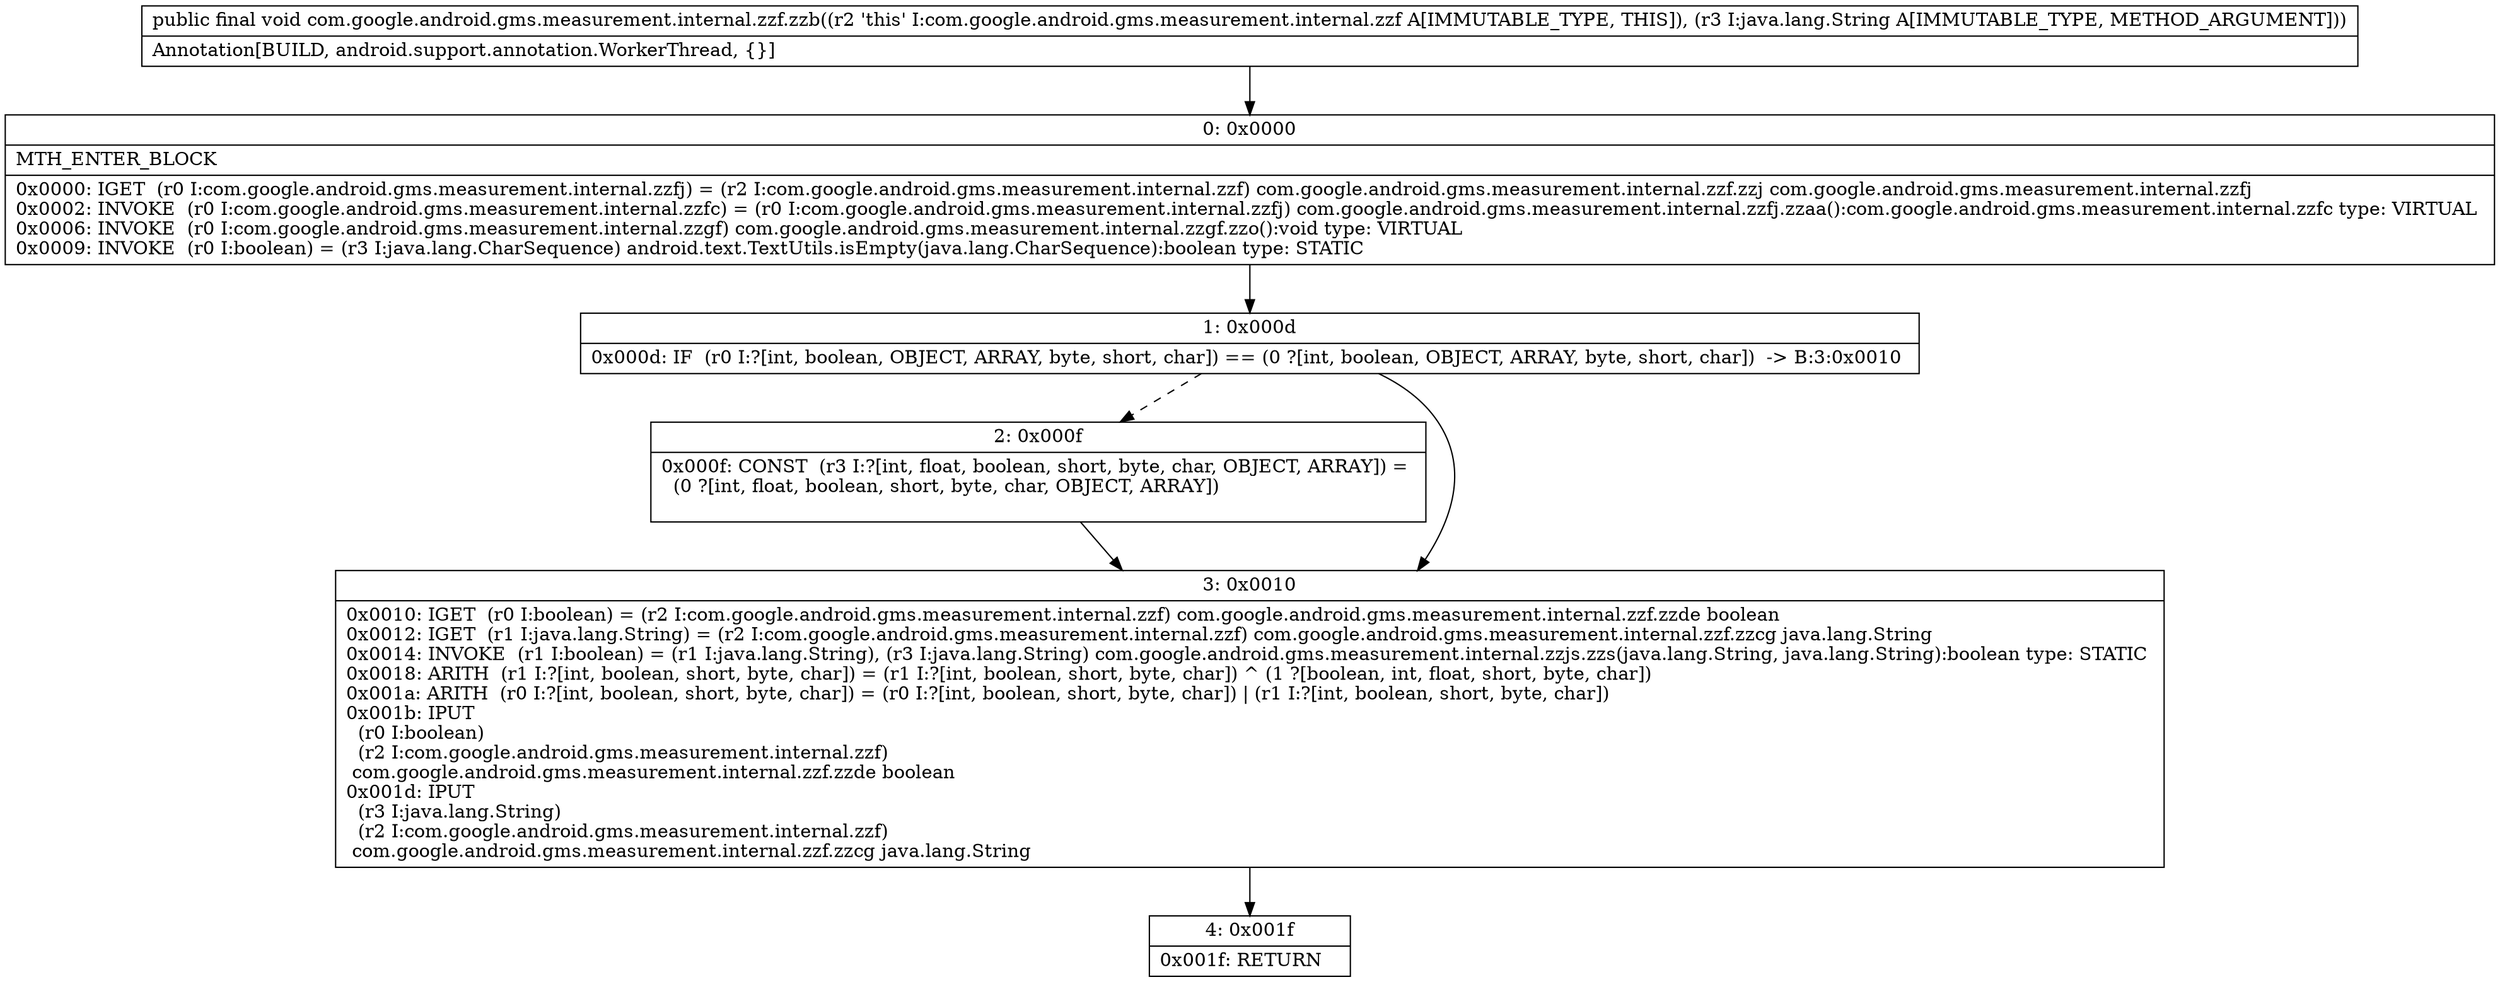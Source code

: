 digraph "CFG forcom.google.android.gms.measurement.internal.zzf.zzb(Ljava\/lang\/String;)V" {
Node_0 [shape=record,label="{0\:\ 0x0000|MTH_ENTER_BLOCK\l|0x0000: IGET  (r0 I:com.google.android.gms.measurement.internal.zzfj) = (r2 I:com.google.android.gms.measurement.internal.zzf) com.google.android.gms.measurement.internal.zzf.zzj com.google.android.gms.measurement.internal.zzfj \l0x0002: INVOKE  (r0 I:com.google.android.gms.measurement.internal.zzfc) = (r0 I:com.google.android.gms.measurement.internal.zzfj) com.google.android.gms.measurement.internal.zzfj.zzaa():com.google.android.gms.measurement.internal.zzfc type: VIRTUAL \l0x0006: INVOKE  (r0 I:com.google.android.gms.measurement.internal.zzgf) com.google.android.gms.measurement.internal.zzgf.zzo():void type: VIRTUAL \l0x0009: INVOKE  (r0 I:boolean) = (r3 I:java.lang.CharSequence) android.text.TextUtils.isEmpty(java.lang.CharSequence):boolean type: STATIC \l}"];
Node_1 [shape=record,label="{1\:\ 0x000d|0x000d: IF  (r0 I:?[int, boolean, OBJECT, ARRAY, byte, short, char]) == (0 ?[int, boolean, OBJECT, ARRAY, byte, short, char])  \-\> B:3:0x0010 \l}"];
Node_2 [shape=record,label="{2\:\ 0x000f|0x000f: CONST  (r3 I:?[int, float, boolean, short, byte, char, OBJECT, ARRAY]) = \l  (0 ?[int, float, boolean, short, byte, char, OBJECT, ARRAY])\l \l}"];
Node_3 [shape=record,label="{3\:\ 0x0010|0x0010: IGET  (r0 I:boolean) = (r2 I:com.google.android.gms.measurement.internal.zzf) com.google.android.gms.measurement.internal.zzf.zzde boolean \l0x0012: IGET  (r1 I:java.lang.String) = (r2 I:com.google.android.gms.measurement.internal.zzf) com.google.android.gms.measurement.internal.zzf.zzcg java.lang.String \l0x0014: INVOKE  (r1 I:boolean) = (r1 I:java.lang.String), (r3 I:java.lang.String) com.google.android.gms.measurement.internal.zzjs.zzs(java.lang.String, java.lang.String):boolean type: STATIC \l0x0018: ARITH  (r1 I:?[int, boolean, short, byte, char]) = (r1 I:?[int, boolean, short, byte, char]) ^ (1 ?[boolean, int, float, short, byte, char]) \l0x001a: ARITH  (r0 I:?[int, boolean, short, byte, char]) = (r0 I:?[int, boolean, short, byte, char]) \| (r1 I:?[int, boolean, short, byte, char]) \l0x001b: IPUT  \l  (r0 I:boolean)\l  (r2 I:com.google.android.gms.measurement.internal.zzf)\l com.google.android.gms.measurement.internal.zzf.zzde boolean \l0x001d: IPUT  \l  (r3 I:java.lang.String)\l  (r2 I:com.google.android.gms.measurement.internal.zzf)\l com.google.android.gms.measurement.internal.zzf.zzcg java.lang.String \l}"];
Node_4 [shape=record,label="{4\:\ 0x001f|0x001f: RETURN   \l}"];
MethodNode[shape=record,label="{public final void com.google.android.gms.measurement.internal.zzf.zzb((r2 'this' I:com.google.android.gms.measurement.internal.zzf A[IMMUTABLE_TYPE, THIS]), (r3 I:java.lang.String A[IMMUTABLE_TYPE, METHOD_ARGUMENT]))  | Annotation[BUILD, android.support.annotation.WorkerThread, \{\}]\l}"];
MethodNode -> Node_0;
Node_0 -> Node_1;
Node_1 -> Node_2[style=dashed];
Node_1 -> Node_3;
Node_2 -> Node_3;
Node_3 -> Node_4;
}

